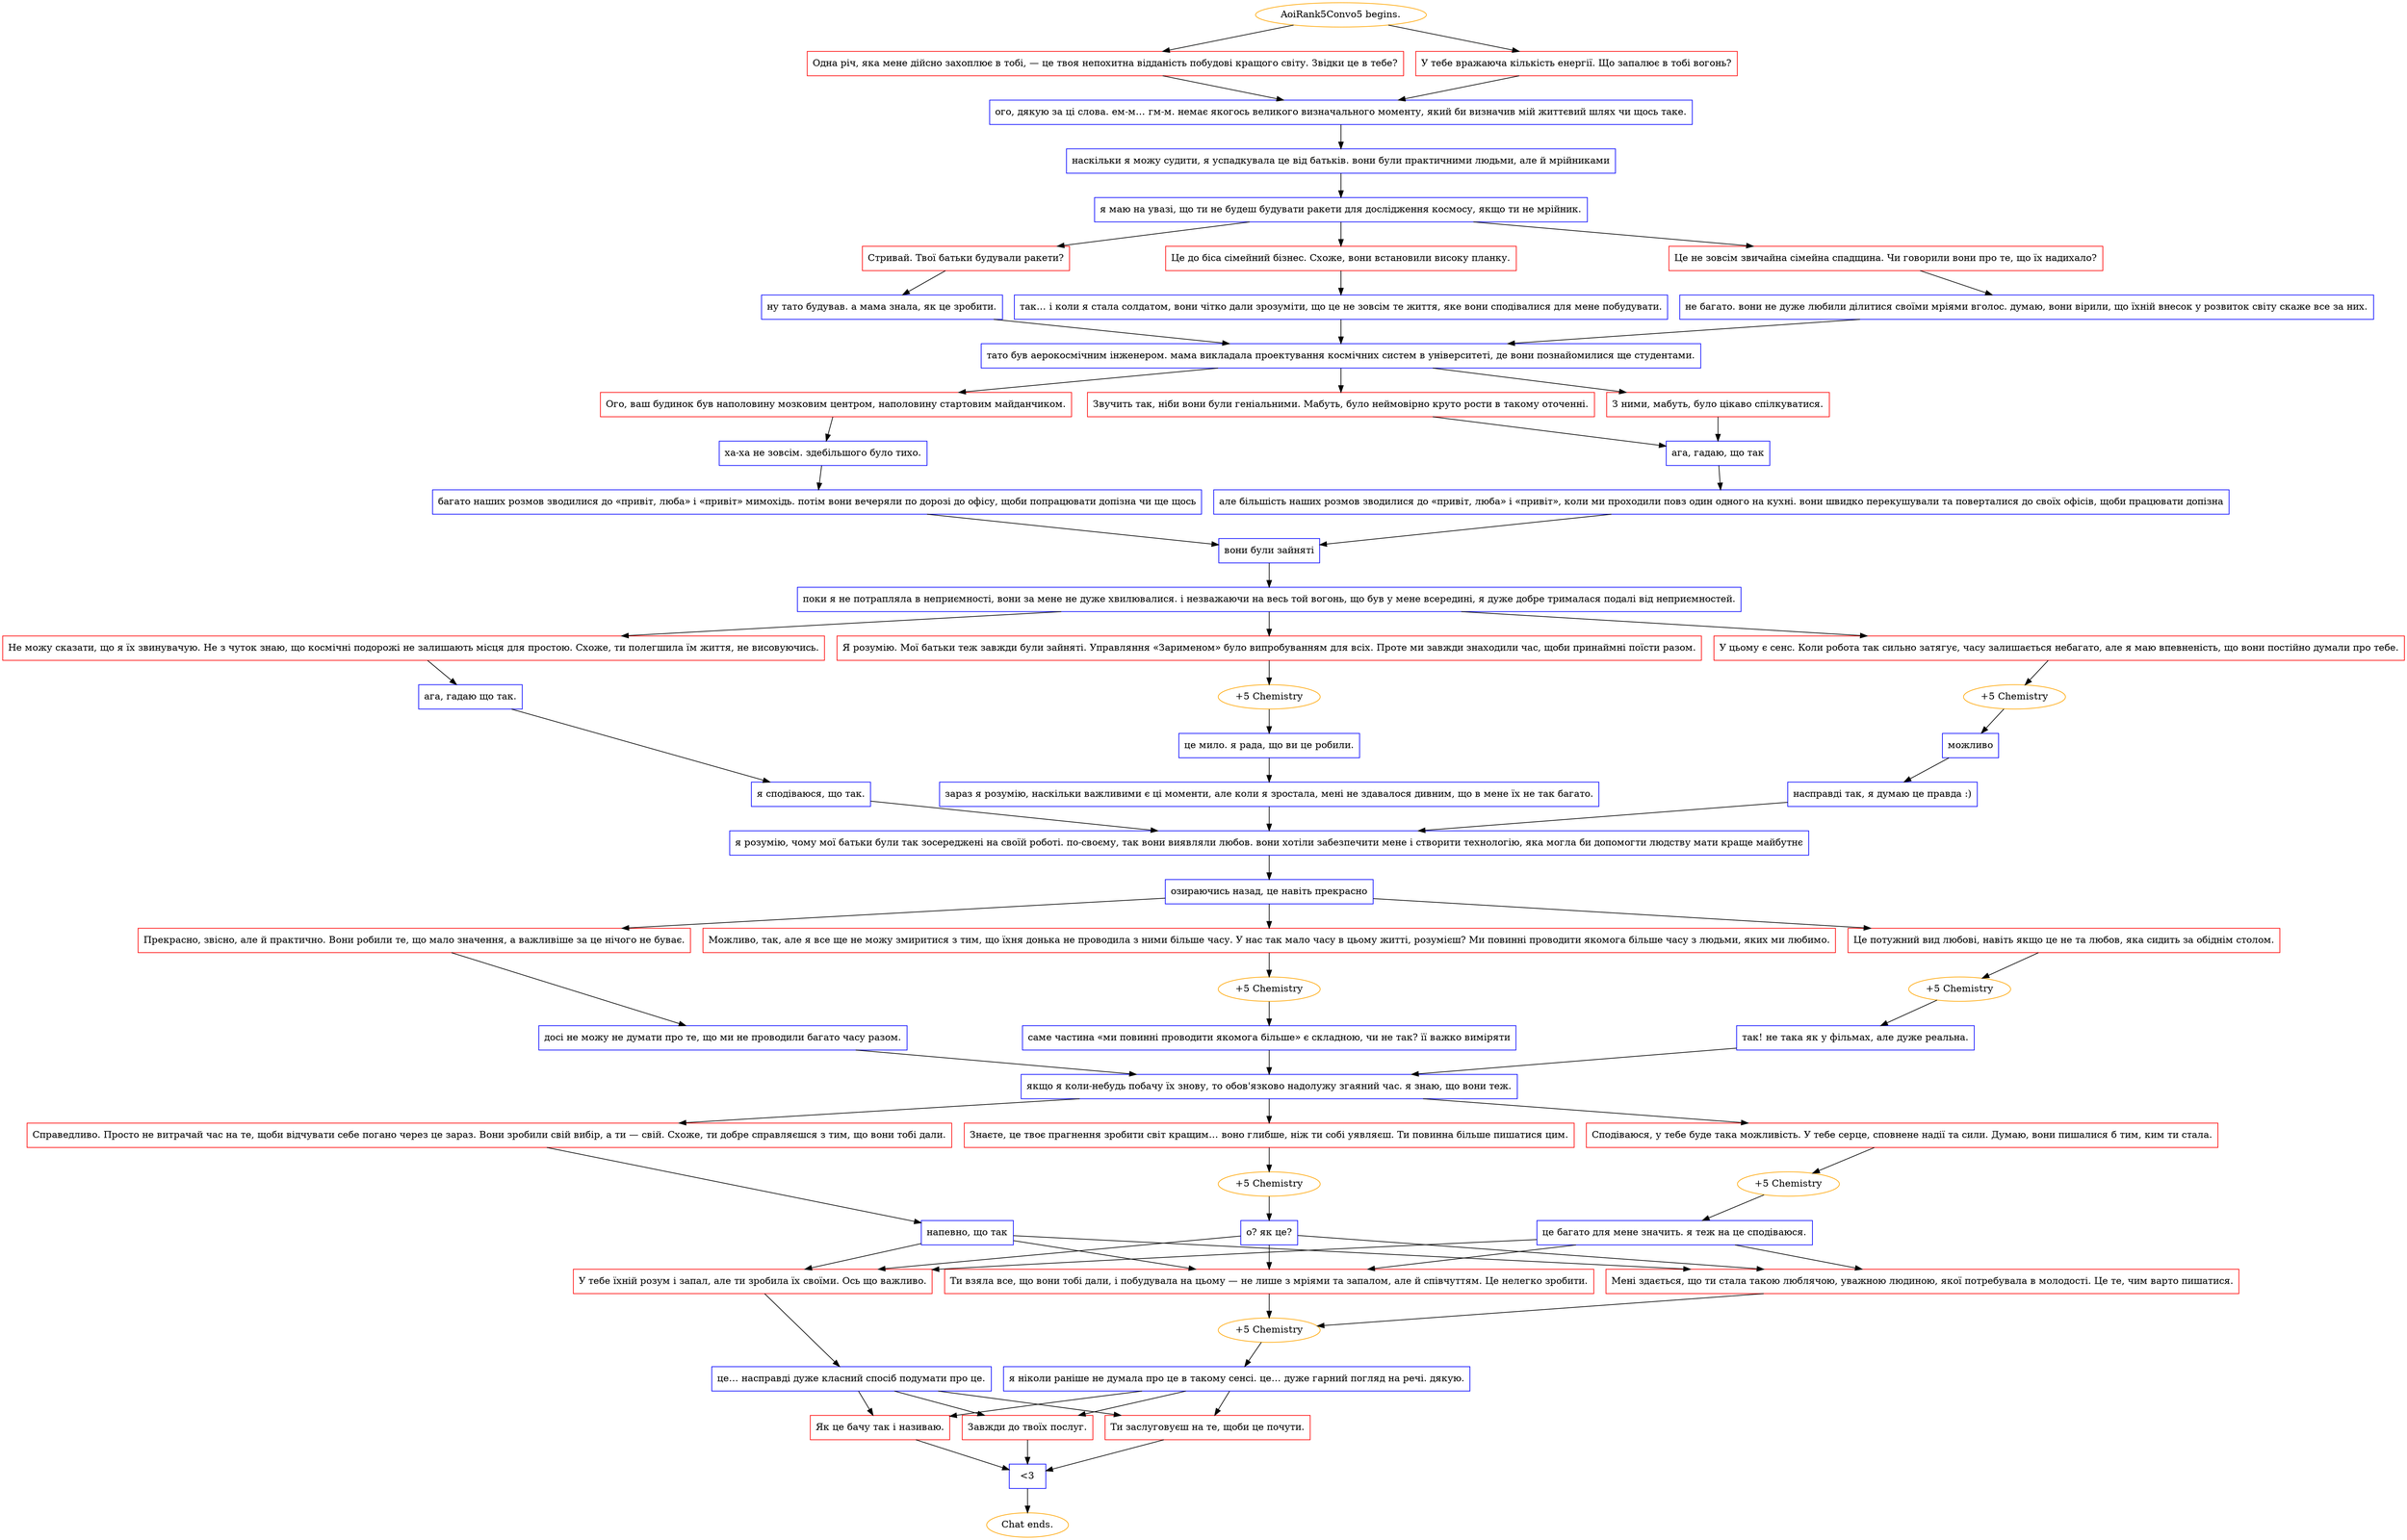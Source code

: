 digraph {
	"AoiRank5Convo5 begins." [color=orange];
		"AoiRank5Convo5 begins." -> j1104671501;
		"AoiRank5Convo5 begins." -> j763683090;
	j1104671501 [label="Одна річ, яка мене дійсно захоплює в тобі, — це твоя непохитна відданість побудові кращого світу. Звідки це в тебе?",shape=box,color=red];
		j1104671501 -> j3380510681;
	j763683090 [label="У тебе вражаюча кількість енергії. Що запалює в тобі вогонь?",shape=box,color=red];
		j763683090 -> j3380510681;
	j3380510681 [label="ого, дякую за ці слова. ем-м… гм-м. немає якогось великого визначального моменту, який би визначив мій життєвий шлях чи щось таке.",shape=box,color=blue];
		j3380510681 -> j2689200564;
	j2689200564 [label="наскільки я можу судити, я успадкувала це від батьків. вони були практичними людьми, але й мрійниками",shape=box,color=blue];
		j2689200564 -> j2231134863;
	j2231134863 [label="я маю на увазі, що ти не будеш будувати ракети для дослідження космосу, якщо ти не мрійник.",shape=box,color=blue];
		j2231134863 -> j1005694078;
		j2231134863 -> j3796554415;
		j2231134863 -> j633845253;
	j1005694078 [label="Стривай. Твої батьки будували ракети?",shape=box,color=red];
		j1005694078 -> j1256658884;
	j3796554415 [label="Це до біса сімейний бізнес. Схоже, вони встановили високу планку.",shape=box,color=red];
		j3796554415 -> j2546036866;
	j633845253 [label="Це не зовсім звичайна сімейна спадщина. Чи говорили вони про те, що їх надихало?",shape=box,color=red];
		j633845253 -> j3210436423;
	j1256658884 [label="ну тато будував. а мама знала, як це зробити.",shape=box,color=blue];
		j1256658884 -> j1201966118;
	j2546036866 [label="так… і коли я стала солдатом, вони чітко дали зрозуміти, що це не зовсім те життя, яке вони сподівалися для мене побудувати.",shape=box,color=blue];
		j2546036866 -> j1201966118;
	j3210436423 [label="не багато. вони не дуже любили ділитися своїми мріями вголос. думаю, вони вірили, що їхній внесок у розвиток світу скаже все за них.",shape=box,color=blue];
		j3210436423 -> j1201966118;
	j1201966118 [label="тато був аерокосмічним інженером. мама викладала проектування космічних систем в університеті, де вони познайомилися ще студентами.",shape=box,color=blue];
		j1201966118 -> j3026122777;
		j1201966118 -> j3767651293;
		j1201966118 -> j2899930270;
	j3026122777 [label="Ого, ваш будинок був наполовину мозковим центром, наполовину стартовим майданчиком.",shape=box,color=red];
		j3026122777 -> j56611607;
	j3767651293 [label="З ними, мабуть, було цікаво спілкуватися.",shape=box,color=red];
		j3767651293 -> j1027364919;
	j2899930270 [label="Звучить так, ніби вони були геніальними. Мабуть, було неймовірно круто рости в такому оточенні.",shape=box,color=red];
		j2899930270 -> j1027364919;
	j56611607 [label="ха-ха не зовсім. здебільшого було тихо.",shape=box,color=blue];
		j56611607 -> j1858106806;
	j1027364919 [label="ага, гадаю, що так",shape=box,color=blue];
		j1027364919 -> j1463368711;
	j1858106806 [label="багато наших розмов зводилися до «привіт, люба» і «привіт» мимохідь. потім вони вечеряли по дорозі до офісу, щоби попрацювати допізна чи ще щось",shape=box,color=blue];
		j1858106806 -> j2857284491;
	j1463368711 [label="але більшість наших розмов зводилися до «привіт, люба» і «привіт», коли ми проходили повз один одного на кухні. вони швидко перекушували та поверталися до своїх офісів, щоби працювати допізна",shape=box,color=blue];
		j1463368711 -> j2857284491;
	j2857284491 [label="вони були зайняті",shape=box,color=blue];
		j2857284491 -> j3737087988;
	j3737087988 [label="поки я не потрапляла в неприємності, вони за мене не дуже хвилювалися. і незважаючи на весь той вогонь, що був у мене всередині, я дуже добре трималася подалі від неприємностей.",shape=box,color=blue];
		j3737087988 -> j3418261580;
		j3737087988 -> j3545044880;
		j3737087988 -> j662955907;
	j3418261580 [label="Я розумію. Мої батьки теж завжди були зайняті. Управляння «Зарименом» було випробуванням для всіх. Проте ми завжди знаходили час, щоби принаймні поїсти разом.",shape=box,color=red];
		j3418261580 -> j1761058487;
	j3545044880 [label="У цьому є сенс. Коли робота так сильно затягує, часу залишається небагато, але я маю впевненість, що вони постійно думали про тебе.",shape=box,color=red];
		j3545044880 -> j3952087576;
	j662955907 [label="Не можу сказати, що я їх звинувачую. Не з чуток знаю, що космічні подорожі не залишають місця для простою. Схоже, ти полегшила їм життя, не висовуючись.",shape=box,color=red];
		j662955907 -> j2563574058;
	j1761058487 [label="+5 Chemistry",color=orange];
		j1761058487 -> j3472544290;
	j3952087576 [label="+5 Chemistry",color=orange];
		j3952087576 -> j1374912046;
	j2563574058 [label="ага, гадаю що так.",shape=box,color=blue];
		j2563574058 -> j2486176565;
	j3472544290 [label="це мило. я рада, що ви це робили.",shape=box,color=blue];
		j3472544290 -> j1097916364;
	j1374912046 [label="можливо",shape=box,color=blue];
		j1374912046 -> j902989631;
	j2486176565 [label="я сподіваюся, що так.",shape=box,color=blue];
		j2486176565 -> j3743885408;
	j1097916364 [label="зараз я розумію, наскільки важливими є ці моменти, але коли я зростала, мені не здавалося дивним, що в мене їх не так багато.",shape=box,color=blue];
		j1097916364 -> j3743885408;
	j902989631 [label="насправді так, я думаю це правда :)",shape=box,color=blue];
		j902989631 -> j3743885408;
	j3743885408 [label="я розумію, чому мої батьки були так зосереджені на своїй роботі. по-своєму, так вони виявляли любов. вони хотіли забезпечити мене і створити технологію, яка могла би допомогти людству мати краще майбутнє",shape=box,color=blue];
		j3743885408 -> j1242643359;
	j1242643359 [label="озираючись назад, це навіть прекрасно",shape=box,color=blue];
		j1242643359 -> j1255459854;
		j1242643359 -> j1547931213;
		j1242643359 -> j1597099370;
	j1255459854 [label="Можливо, так, але я все ще не можу змиритися з тим, що їхня донька не проводила з ними більше часу. У нас так мало часу в цьому житті, розумієш? Ми повинні проводити якомога більше часу з людьми, яких ми любимо.",shape=box,color=red];
		j1255459854 -> j3140764383;
	j1547931213 [label="Прекрасно, звісно, але й практично. Вони робили те, що мало значення, а важливіше за це нічого не буває.",shape=box,color=red];
		j1547931213 -> j2400154579;
	j1597099370 [label="Це потужний вид любові, навіть якщо це не та любов, яка сидить за обіднім столом.",shape=box,color=red];
		j1597099370 -> j3429403602;
	j3140764383 [label="+5 Chemistry",color=orange];
		j3140764383 -> j1573919081;
	j2400154579 [label="досі не можу не думати про те, що ми не проводили багато часу разом.",shape=box,color=blue];
		j2400154579 -> j2197659774;
	j3429403602 [label="+5 Chemistry",color=orange];
		j3429403602 -> j1152713228;
	j1573919081 [label="саме частина «ми повинні проводити якомога більше» є складною, чи не так? її важко виміряти",shape=box,color=blue];
		j1573919081 -> j2197659774;
	j2197659774 [label="якщо я коли-небудь побачу їх знову, то обов'язково надолужу згаяний час. я знаю, що вони теж.",shape=box,color=blue];
		j2197659774 -> j2096471438;
		j2197659774 -> j3042639404;
		j2197659774 -> j781629725;
	j1152713228 [label="так! не така як у фільмах, але дуже реальна.",shape=box,color=blue];
		j1152713228 -> j2197659774;
	j2096471438 [label="Справедливо. Просто не витрачай час на те, щоби відчувати себе погано через це зараз. Вони зробили свій вибір, а ти — свій. Схоже, ти добре справляєшся з тим, що вони тобі дали.",shape=box,color=red];
		j2096471438 -> j3615635750;
	j3042639404 [label="Знаєте, це твоє прагнення зробити світ кращим… воно глибше, ніж ти собі уявляєш. Ти повинна більше пишатися цим.",shape=box,color=red];
		j3042639404 -> j2993491320;
	j781629725 [label="Сподіваюся, у тебе буде така можливість. У тебе серце, сповнене надії та сили. Думаю, вони пишалися б тим, ким ти стала.",shape=box,color=red];
		j781629725 -> j3775349213;
	j3615635750 [label="напевно, що так",shape=box,color=blue];
		j3615635750 -> j86690845;
		j3615635750 -> j1560581330;
		j3615635750 -> j3846254989;
	j2993491320 [label="+5 Chemistry",color=orange];
		j2993491320 -> j2640776431;
	j3775349213 [label="+5 Chemistry",color=orange];
		j3775349213 -> j3934561674;
	j86690845 [label="У тебе їхній розум і запал, але ти зробила їх своїми. Ось що важливо.",shape=box,color=red];
		j86690845 -> j157520021;
	j1560581330 [label="Мені здається, що ти стала такою люблячою, уважною людиною, якої потребувала в молодості. Це те, чим варто пишатися.",shape=box,color=red];
		j1560581330 -> j1028244099;
	j3846254989 [label="Ти взяла все, що вони тобі дали, і побудувала на цьому — не лише з мріями та запалом, але й співчуттям. Це нелегко зробити.",shape=box,color=red];
		j3846254989 -> j1028244099;
	j2640776431 [label="о? як це?",shape=box,color=blue];
		j2640776431 -> j86690845;
		j2640776431 -> j1560581330;
		j2640776431 -> j3846254989;
	j3934561674 [label="це багато для мене значить. я теж на це сподіваюся.",shape=box,color=blue];
		j3934561674 -> j86690845;
		j3934561674 -> j1560581330;
		j3934561674 -> j3846254989;
	j157520021 [label="це… насправді дуже класний спосіб подумати про це.",shape=box,color=blue];
		j157520021 -> j131725156;
		j157520021 -> j722007314;
		j157520021 -> j2059529951;
	j1028244099 [label="+5 Chemistry",color=orange];
		j1028244099 -> j2915441785;
	j131725156 [label="Як це бачу так і називаю.",shape=box,color=red];
		j131725156 -> j1841680728;
	j722007314 [label="Завжди до твоїх послуг.",shape=box,color=red];
		j722007314 -> j1841680728;
	j2059529951 [label="Ти заслуговуєш на те, щоби це почути.",shape=box,color=red];
		j2059529951 -> j1841680728;
	j2915441785 [label="я ніколи раніше не думала про це в такому сенсі. це… дуже гарний погляд на речі. дякую.",shape=box,color=blue];
		j2915441785 -> j131725156;
		j2915441785 -> j722007314;
		j2915441785 -> j2059529951;
	j1841680728 [label="<3",shape=box,color=blue];
		j1841680728 -> "Chat ends.";
	"Chat ends." [color=orange];
}